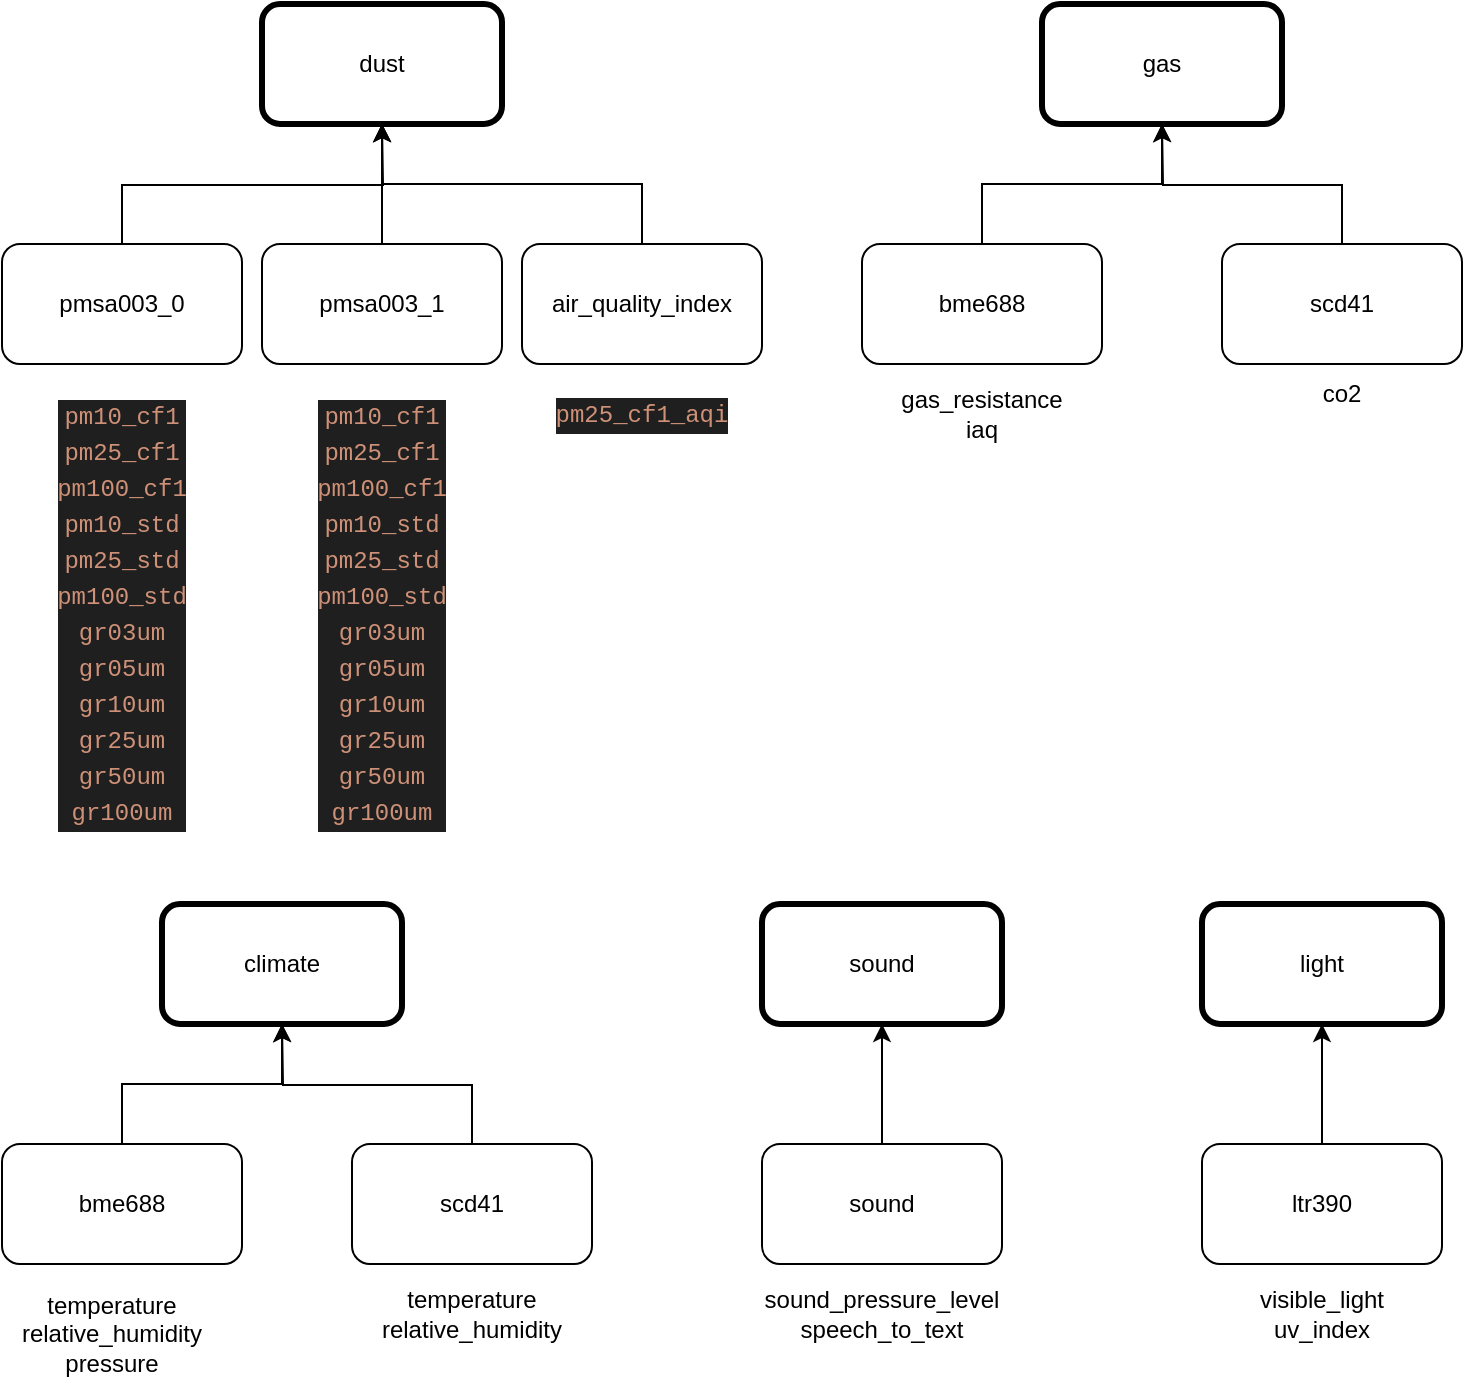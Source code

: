 <mxfile version="24.7.17">
  <diagram name="Page-1" id="9Vyx9SD4Q7nkQJzwy-yx">
    <mxGraphModel dx="975" dy="970" grid="1" gridSize="10" guides="1" tooltips="1" connect="1" arrows="1" fold="1" page="1" pageScale="1" pageWidth="827" pageHeight="1169" math="0" shadow="0">
      <root>
        <mxCell id="0" />
        <mxCell id="1" parent="0" />
        <mxCell id="jDH11SKC7l-eYLRYp-AE-1" value="dust" style="rounded=1;whiteSpace=wrap;html=1;labelPosition=center;verticalLabelPosition=middle;align=center;verticalAlign=middle;strokeWidth=3;" vertex="1" parent="1">
          <mxGeometry x="150" y="160" width="120" height="60" as="geometry" />
        </mxCell>
        <mxCell id="jDH11SKC7l-eYLRYp-AE-2" value="gas" style="rounded=1;whiteSpace=wrap;html=1;labelPosition=center;verticalLabelPosition=middle;align=center;verticalAlign=middle;strokeWidth=3;" vertex="1" parent="1">
          <mxGeometry x="540" y="160" width="120" height="60" as="geometry" />
        </mxCell>
        <mxCell id="jDH11SKC7l-eYLRYp-AE-3" value="climate" style="rounded=1;whiteSpace=wrap;html=1;labelPosition=center;verticalLabelPosition=middle;align=center;verticalAlign=middle;strokeWidth=3;" vertex="1" parent="1">
          <mxGeometry x="100" y="610" width="120" height="60" as="geometry" />
        </mxCell>
        <mxCell id="jDH11SKC7l-eYLRYp-AE-4" value="sound" style="rounded=1;whiteSpace=wrap;html=1;labelPosition=center;verticalLabelPosition=middle;align=center;verticalAlign=middle;strokeWidth=3;" vertex="1" parent="1">
          <mxGeometry x="400" y="610" width="120" height="60" as="geometry" />
        </mxCell>
        <mxCell id="jDH11SKC7l-eYLRYp-AE-5" value="light" style="rounded=1;whiteSpace=wrap;html=1;labelPosition=center;verticalLabelPosition=middle;align=center;verticalAlign=middle;strokeWidth=3;" vertex="1" parent="1">
          <mxGeometry x="620" y="610" width="120" height="60" as="geometry" />
        </mxCell>
        <mxCell id="jDH11SKC7l-eYLRYp-AE-26" style="edgeStyle=orthogonalEdgeStyle;rounded=0;orthogonalLoop=1;jettySize=auto;html=1;exitX=0.5;exitY=0;exitDx=0;exitDy=0;" edge="1" parent="1" source="jDH11SKC7l-eYLRYp-AE-7">
          <mxGeometry relative="1" as="geometry">
            <mxPoint x="210" y="220" as="targetPoint" />
          </mxGeometry>
        </mxCell>
        <mxCell id="jDH11SKC7l-eYLRYp-AE-7" value="pmsa003_0" style="rounded=1;whiteSpace=wrap;html=1;labelPosition=center;verticalLabelPosition=middle;align=center;verticalAlign=middle;" vertex="1" parent="1">
          <mxGeometry x="20" y="280" width="120" height="60" as="geometry" />
        </mxCell>
        <mxCell id="jDH11SKC7l-eYLRYp-AE-10" style="edgeStyle=orthogonalEdgeStyle;rounded=0;orthogonalLoop=1;jettySize=auto;html=1;exitX=0.5;exitY=0;exitDx=0;exitDy=0;entryX=0.5;entryY=1;entryDx=0;entryDy=0;" edge="1" parent="1" source="jDH11SKC7l-eYLRYp-AE-8" target="jDH11SKC7l-eYLRYp-AE-1">
          <mxGeometry relative="1" as="geometry">
            <mxPoint x="220" y="230" as="targetPoint" />
          </mxGeometry>
        </mxCell>
        <mxCell id="jDH11SKC7l-eYLRYp-AE-8" value="air_quality_index" style="rounded=1;whiteSpace=wrap;html=1;labelPosition=center;verticalLabelPosition=middle;align=center;verticalAlign=middle;" vertex="1" parent="1">
          <mxGeometry x="280" y="280" width="120" height="60" as="geometry" />
        </mxCell>
        <mxCell id="jDH11SKC7l-eYLRYp-AE-13" style="edgeStyle=orthogonalEdgeStyle;rounded=0;orthogonalLoop=1;jettySize=auto;html=1;exitX=0.5;exitY=0;exitDx=0;exitDy=0;entryX=0.5;entryY=1;entryDx=0;entryDy=0;" edge="1" parent="1" source="jDH11SKC7l-eYLRYp-AE-11" target="jDH11SKC7l-eYLRYp-AE-2">
          <mxGeometry relative="1" as="geometry" />
        </mxCell>
        <mxCell id="jDH11SKC7l-eYLRYp-AE-11" value="bme688" style="rounded=1;whiteSpace=wrap;html=1;labelPosition=center;verticalLabelPosition=middle;align=center;verticalAlign=middle;" vertex="1" parent="1">
          <mxGeometry x="450" y="280" width="120" height="60" as="geometry" />
        </mxCell>
        <mxCell id="jDH11SKC7l-eYLRYp-AE-14" style="edgeStyle=orthogonalEdgeStyle;rounded=0;orthogonalLoop=1;jettySize=auto;html=1;exitX=0.5;exitY=0;exitDx=0;exitDy=0;" edge="1" parent="1" source="jDH11SKC7l-eYLRYp-AE-12">
          <mxGeometry relative="1" as="geometry">
            <mxPoint x="600" y="220" as="targetPoint" />
          </mxGeometry>
        </mxCell>
        <mxCell id="jDH11SKC7l-eYLRYp-AE-12" value="scd41" style="rounded=1;whiteSpace=wrap;html=1;labelPosition=center;verticalLabelPosition=middle;align=center;verticalAlign=middle;" vertex="1" parent="1">
          <mxGeometry x="630" y="280" width="120" height="60" as="geometry" />
        </mxCell>
        <mxCell id="jDH11SKC7l-eYLRYp-AE-17" style="edgeStyle=orthogonalEdgeStyle;rounded=0;orthogonalLoop=1;jettySize=auto;html=1;exitX=0.5;exitY=0;exitDx=0;exitDy=0;entryX=0.5;entryY=1;entryDx=0;entryDy=0;" edge="1" parent="1" source="jDH11SKC7l-eYLRYp-AE-15" target="jDH11SKC7l-eYLRYp-AE-3">
          <mxGeometry relative="1" as="geometry" />
        </mxCell>
        <mxCell id="jDH11SKC7l-eYLRYp-AE-15" value="bme688" style="rounded=1;whiteSpace=wrap;html=1;labelPosition=center;verticalLabelPosition=middle;align=center;verticalAlign=middle;" vertex="1" parent="1">
          <mxGeometry x="20" y="730" width="120" height="60" as="geometry" />
        </mxCell>
        <mxCell id="jDH11SKC7l-eYLRYp-AE-18" style="edgeStyle=orthogonalEdgeStyle;rounded=0;orthogonalLoop=1;jettySize=auto;html=1;exitX=0.5;exitY=0;exitDx=0;exitDy=0;" edge="1" parent="1" source="jDH11SKC7l-eYLRYp-AE-16">
          <mxGeometry relative="1" as="geometry">
            <mxPoint x="160" y="670" as="targetPoint" />
          </mxGeometry>
        </mxCell>
        <mxCell id="jDH11SKC7l-eYLRYp-AE-16" value="scd41" style="rounded=1;whiteSpace=wrap;html=1;labelPosition=center;verticalLabelPosition=middle;align=center;verticalAlign=middle;" vertex="1" parent="1">
          <mxGeometry x="195" y="730" width="120" height="60" as="geometry" />
        </mxCell>
        <mxCell id="jDH11SKC7l-eYLRYp-AE-20" style="edgeStyle=orthogonalEdgeStyle;rounded=0;orthogonalLoop=1;jettySize=auto;html=1;exitX=0.5;exitY=0;exitDx=0;exitDy=0;entryX=0.5;entryY=1;entryDx=0;entryDy=0;" edge="1" parent="1" source="jDH11SKC7l-eYLRYp-AE-19" target="jDH11SKC7l-eYLRYp-AE-4">
          <mxGeometry relative="1" as="geometry" />
        </mxCell>
        <mxCell id="jDH11SKC7l-eYLRYp-AE-19" value="sound" style="rounded=1;whiteSpace=wrap;html=1;labelPosition=center;verticalLabelPosition=middle;align=center;verticalAlign=middle;" vertex="1" parent="1">
          <mxGeometry x="400" y="730" width="120" height="60" as="geometry" />
        </mxCell>
        <mxCell id="jDH11SKC7l-eYLRYp-AE-22" style="edgeStyle=orthogonalEdgeStyle;rounded=0;orthogonalLoop=1;jettySize=auto;html=1;exitX=0.5;exitY=0;exitDx=0;exitDy=0;entryX=0.5;entryY=1;entryDx=0;entryDy=0;" edge="1" parent="1" source="jDH11SKC7l-eYLRYp-AE-21" target="jDH11SKC7l-eYLRYp-AE-5">
          <mxGeometry relative="1" as="geometry" />
        </mxCell>
        <mxCell id="jDH11SKC7l-eYLRYp-AE-21" value="ltr390" style="rounded=1;whiteSpace=wrap;html=1;labelPosition=center;verticalLabelPosition=middle;align=center;verticalAlign=middle;" vertex="1" parent="1">
          <mxGeometry x="620" y="730" width="120" height="60" as="geometry" />
        </mxCell>
        <mxCell id="jDH11SKC7l-eYLRYp-AE-25" style="edgeStyle=orthogonalEdgeStyle;rounded=0;orthogonalLoop=1;jettySize=auto;html=1;exitX=0.5;exitY=0;exitDx=0;exitDy=0;" edge="1" parent="1" source="jDH11SKC7l-eYLRYp-AE-23">
          <mxGeometry relative="1" as="geometry">
            <mxPoint x="210" y="220" as="targetPoint" />
          </mxGeometry>
        </mxCell>
        <mxCell id="jDH11SKC7l-eYLRYp-AE-23" value="pmsa003_1" style="rounded=1;whiteSpace=wrap;html=1;labelPosition=center;verticalLabelPosition=middle;align=center;verticalAlign=middle;" vertex="1" parent="1">
          <mxGeometry x="150" y="280" width="120" height="60" as="geometry" />
        </mxCell>
        <mxCell id="jDH11SKC7l-eYLRYp-AE-27" value="&lt;div style=&quot;color: rgb(204, 204, 204); background-color: rgb(31, 31, 31); font-family: Menlo, Monaco, &amp;quot;Courier New&amp;quot;, monospace; line-height: 18px; white-space: pre;&quot;&gt;&lt;span style=&quot;color: #ce9178;&quot;&gt;pm10_cf1&lt;/span&gt;&lt;/div&gt;&lt;div style=&quot;color: rgb(204, 204, 204); background-color: rgb(31, 31, 31); font-family: Menlo, Monaco, &amp;quot;Courier New&amp;quot;, monospace; line-height: 18px; white-space: pre;&quot;&gt;&lt;div style=&quot;line-height: 18px;&quot;&gt;&lt;span style=&quot;color: #ce9178;&quot;&gt;pm25_cf1&lt;/span&gt;&lt;/div&gt;&lt;div style=&quot;line-height: 18px;&quot;&gt;&lt;div style=&quot;line-height: 18px;&quot;&gt;&lt;span style=&quot;color: #ce9178;&quot;&gt;pm100_cf1&lt;/span&gt;&lt;/div&gt;&lt;div style=&quot;line-height: 18px;&quot;&gt;&lt;div style=&quot;line-height: 18px;&quot;&gt;&lt;span style=&quot;color: #ce9178;&quot;&gt;pm10_std&lt;/span&gt;&lt;/div&gt;&lt;div style=&quot;line-height: 18px;&quot;&gt;&lt;div style=&quot;line-height: 18px;&quot;&gt;&lt;span style=&quot;color: #ce9178;&quot;&gt;pm25_std&lt;/span&gt;&lt;/div&gt;&lt;div style=&quot;line-height: 18px;&quot;&gt;&lt;div style=&quot;line-height: 18px;&quot;&gt;&lt;span style=&quot;color: #ce9178;&quot;&gt;pm100_std&lt;/span&gt;&lt;/div&gt;&lt;div style=&quot;line-height: 18px;&quot;&gt;&lt;div style=&quot;line-height: 18px;&quot;&gt;&lt;span style=&quot;color: #ce9178;&quot;&gt;gr03um&lt;/span&gt;&lt;/div&gt;&lt;div style=&quot;line-height: 18px;&quot;&gt;&lt;div style=&quot;line-height: 18px;&quot;&gt;&lt;span style=&quot;color: #ce9178;&quot;&gt;gr05um&lt;/span&gt;&lt;/div&gt;&lt;div style=&quot;line-height: 18px;&quot;&gt;&lt;div style=&quot;line-height: 18px;&quot;&gt;&lt;span style=&quot;color: #ce9178;&quot;&gt;gr10um&lt;/span&gt;&lt;/div&gt;&lt;div style=&quot;line-height: 18px;&quot;&gt;&lt;div style=&quot;line-height: 18px;&quot;&gt;&lt;span style=&quot;color: #ce9178;&quot;&gt;gr25um&lt;/span&gt;&lt;/div&gt;&lt;div style=&quot;line-height: 18px;&quot;&gt;&lt;div style=&quot;line-height: 18px;&quot;&gt;&lt;span style=&quot;color: #ce9178;&quot;&gt;gr50um&lt;/span&gt;&lt;/div&gt;&lt;div style=&quot;line-height: 18px;&quot;&gt;&lt;div style=&quot;line-height: 18px;&quot;&gt;&lt;span style=&quot;color: #ce9178;&quot;&gt;gr100um&lt;/span&gt;&lt;/div&gt;&lt;/div&gt;&lt;/div&gt;&lt;/div&gt;&lt;/div&gt;&lt;/div&gt;&lt;/div&gt;&lt;/div&gt;&lt;/div&gt;&lt;/div&gt;&lt;/div&gt;&lt;/div&gt;" style="text;html=1;align=center;verticalAlign=middle;whiteSpace=wrap;rounded=0;" vertex="1" parent="1">
          <mxGeometry x="25" y="350" width="110" height="230" as="geometry" />
        </mxCell>
        <mxCell id="jDH11SKC7l-eYLRYp-AE-29" value="&lt;div style=&quot;color: rgb(204, 204, 204); background-color: rgb(31, 31, 31); font-family: Menlo, Monaco, &amp;quot;Courier New&amp;quot;, monospace; line-height: 18px; white-space: pre;&quot;&gt;&lt;span style=&quot;color: #ce9178;&quot;&gt;pm10_cf1&lt;/span&gt;&lt;/div&gt;&lt;div style=&quot;color: rgb(204, 204, 204); background-color: rgb(31, 31, 31); font-family: Menlo, Monaco, &amp;quot;Courier New&amp;quot;, monospace; line-height: 18px; white-space: pre;&quot;&gt;&lt;div style=&quot;line-height: 18px;&quot;&gt;&lt;span style=&quot;color: #ce9178;&quot;&gt;pm25_cf1&lt;/span&gt;&lt;/div&gt;&lt;div style=&quot;line-height: 18px;&quot;&gt;&lt;div style=&quot;line-height: 18px;&quot;&gt;&lt;span style=&quot;color: #ce9178;&quot;&gt;pm100_cf1&lt;/span&gt;&lt;/div&gt;&lt;div style=&quot;line-height: 18px;&quot;&gt;&lt;div style=&quot;line-height: 18px;&quot;&gt;&lt;span style=&quot;color: #ce9178;&quot;&gt;pm10_std&lt;/span&gt;&lt;/div&gt;&lt;div style=&quot;line-height: 18px;&quot;&gt;&lt;div style=&quot;line-height: 18px;&quot;&gt;&lt;span style=&quot;color: #ce9178;&quot;&gt;pm25_std&lt;/span&gt;&lt;/div&gt;&lt;div style=&quot;line-height: 18px;&quot;&gt;&lt;div style=&quot;line-height: 18px;&quot;&gt;&lt;span style=&quot;color: #ce9178;&quot;&gt;pm100_std&lt;/span&gt;&lt;/div&gt;&lt;div style=&quot;line-height: 18px;&quot;&gt;&lt;div style=&quot;line-height: 18px;&quot;&gt;&lt;span style=&quot;color: #ce9178;&quot;&gt;gr03um&lt;/span&gt;&lt;/div&gt;&lt;div style=&quot;line-height: 18px;&quot;&gt;&lt;div style=&quot;line-height: 18px;&quot;&gt;&lt;span style=&quot;color: #ce9178;&quot;&gt;gr05um&lt;/span&gt;&lt;/div&gt;&lt;div style=&quot;line-height: 18px;&quot;&gt;&lt;div style=&quot;line-height: 18px;&quot;&gt;&lt;span style=&quot;color: #ce9178;&quot;&gt;gr10um&lt;/span&gt;&lt;/div&gt;&lt;div style=&quot;line-height: 18px;&quot;&gt;&lt;div style=&quot;line-height: 18px;&quot;&gt;&lt;span style=&quot;color: #ce9178;&quot;&gt;gr25um&lt;/span&gt;&lt;/div&gt;&lt;div style=&quot;line-height: 18px;&quot;&gt;&lt;div style=&quot;line-height: 18px;&quot;&gt;&lt;span style=&quot;color: #ce9178;&quot;&gt;gr50um&lt;/span&gt;&lt;/div&gt;&lt;div style=&quot;line-height: 18px;&quot;&gt;&lt;div style=&quot;line-height: 18px;&quot;&gt;&lt;span style=&quot;color: #ce9178;&quot;&gt;gr100um&lt;/span&gt;&lt;/div&gt;&lt;/div&gt;&lt;/div&gt;&lt;/div&gt;&lt;/div&gt;&lt;/div&gt;&lt;/div&gt;&lt;/div&gt;&lt;/div&gt;&lt;/div&gt;&lt;/div&gt;&lt;/div&gt;" style="text;html=1;align=center;verticalAlign=middle;whiteSpace=wrap;rounded=0;" vertex="1" parent="1">
          <mxGeometry x="155" y="350" width="110" height="230" as="geometry" />
        </mxCell>
        <mxCell id="jDH11SKC7l-eYLRYp-AE-30" value="&lt;div style=&quot;color: rgb(204, 204, 204); background-color: rgb(31, 31, 31); font-family: Menlo, Monaco, &amp;quot;Courier New&amp;quot;, monospace; line-height: 18px; white-space: pre;&quot;&gt;&lt;span style=&quot;color: #ce9178;&quot;&gt;pm25_cf1_aqi&lt;/span&gt;&lt;/div&gt;" style="text;html=1;align=center;verticalAlign=middle;whiteSpace=wrap;rounded=0;" vertex="1" parent="1">
          <mxGeometry x="290" y="350" width="100" height="30" as="geometry" />
        </mxCell>
        <mxCell id="jDH11SKC7l-eYLRYp-AE-31" value="gas_resistance&lt;div&gt;iaq&lt;/div&gt;" style="text;html=1;align=center;verticalAlign=middle;whiteSpace=wrap;rounded=0;" vertex="1" parent="1">
          <mxGeometry x="460" y="350" width="100" height="30" as="geometry" />
        </mxCell>
        <mxCell id="jDH11SKC7l-eYLRYp-AE-32" value="co2" style="text;html=1;align=center;verticalAlign=middle;whiteSpace=wrap;rounded=0;" vertex="1" parent="1">
          <mxGeometry x="660" y="340" width="60" height="30" as="geometry" />
        </mxCell>
        <mxCell id="jDH11SKC7l-eYLRYp-AE-33" value="temperature&lt;div&gt;relative_humidity&lt;/div&gt;&lt;div&gt;pressure&lt;/div&gt;" style="text;html=1;align=center;verticalAlign=middle;whiteSpace=wrap;rounded=0;" vertex="1" parent="1">
          <mxGeometry x="20" y="800" width="110" height="50" as="geometry" />
        </mxCell>
        <mxCell id="jDH11SKC7l-eYLRYp-AE-34" value="temperature&lt;div&gt;relative_humidity&lt;/div&gt;" style="text;html=1;align=center;verticalAlign=middle;whiteSpace=wrap;rounded=0;" vertex="1" parent="1">
          <mxGeometry x="200" y="790" width="110" height="50" as="geometry" />
        </mxCell>
        <mxCell id="jDH11SKC7l-eYLRYp-AE-35" value="sound_pressure_level&lt;div&gt;speech_to_text&lt;/div&gt;" style="text;html=1;align=center;verticalAlign=middle;whiteSpace=wrap;rounded=0;" vertex="1" parent="1">
          <mxGeometry x="392" y="800" width="136" height="30" as="geometry" />
        </mxCell>
        <mxCell id="jDH11SKC7l-eYLRYp-AE-36" value="visible_light&lt;div&gt;uv_index&lt;/div&gt;" style="text;html=1;align=center;verticalAlign=middle;whiteSpace=wrap;rounded=0;" vertex="1" parent="1">
          <mxGeometry x="645" y="800" width="70" height="30" as="geometry" />
        </mxCell>
      </root>
    </mxGraphModel>
  </diagram>
</mxfile>
